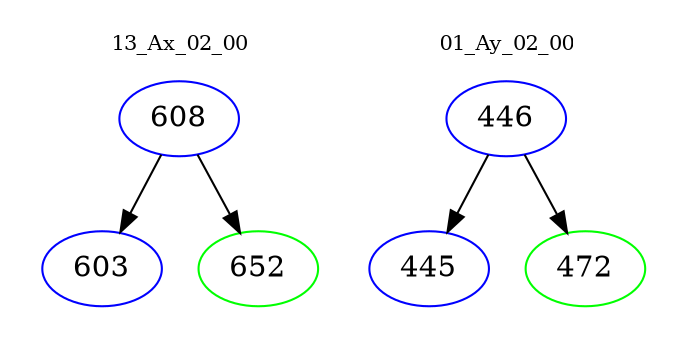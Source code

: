 digraph{
subgraph cluster_0 {
color = white
label = "13_Ax_02_00";
fontsize=10;
T0_608 [label="608", color="blue"]
T0_608 -> T0_603 [color="black"]
T0_603 [label="603", color="blue"]
T0_608 -> T0_652 [color="black"]
T0_652 [label="652", color="green"]
}
subgraph cluster_1 {
color = white
label = "01_Ay_02_00";
fontsize=10;
T1_446 [label="446", color="blue"]
T1_446 -> T1_445 [color="black"]
T1_445 [label="445", color="blue"]
T1_446 -> T1_472 [color="black"]
T1_472 [label="472", color="green"]
}
}
